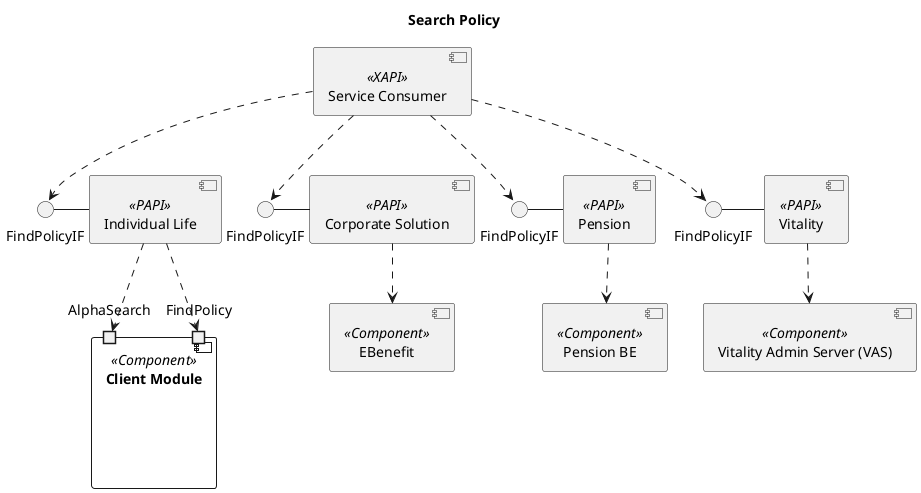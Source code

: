 @startuml

Title Search Policy

component [Service Consumer] as SC << XAPI >>
component [Individual Life] as IL << PAPI >>
component [Corporate Solution] as CS << PAPI >>
component [Pension] as PT << PAPI >>
component [Vitality] as VT << PAPI >>

component [Client Module] as CM << Component >>
component [EBenefit] as EB << Component >>
component [Vitality Admin Server (VAS)] as VAS << Component >>
component [Pension BE] as PTBE << Component >>

component CM {
  port AlphaSearch
  port FindPolicy
}

interface FindPolicyIF as PII1
interface FindPolicyIF as PII2
interface FindPolicyIF as PII3
interface FindPolicyIF as PII4

 
SC ..> PII1
SC ..> PII2
SC ..> PII3
SC ..> PII4

PII1 - IL
PII2 - CS
PII3 - PT
PII4 - VT

IL ..> AlphaSearch
IL ..> FindPolicy

CS ..> EB

VT ..> VAS

PT ..> PTBE



@enduml